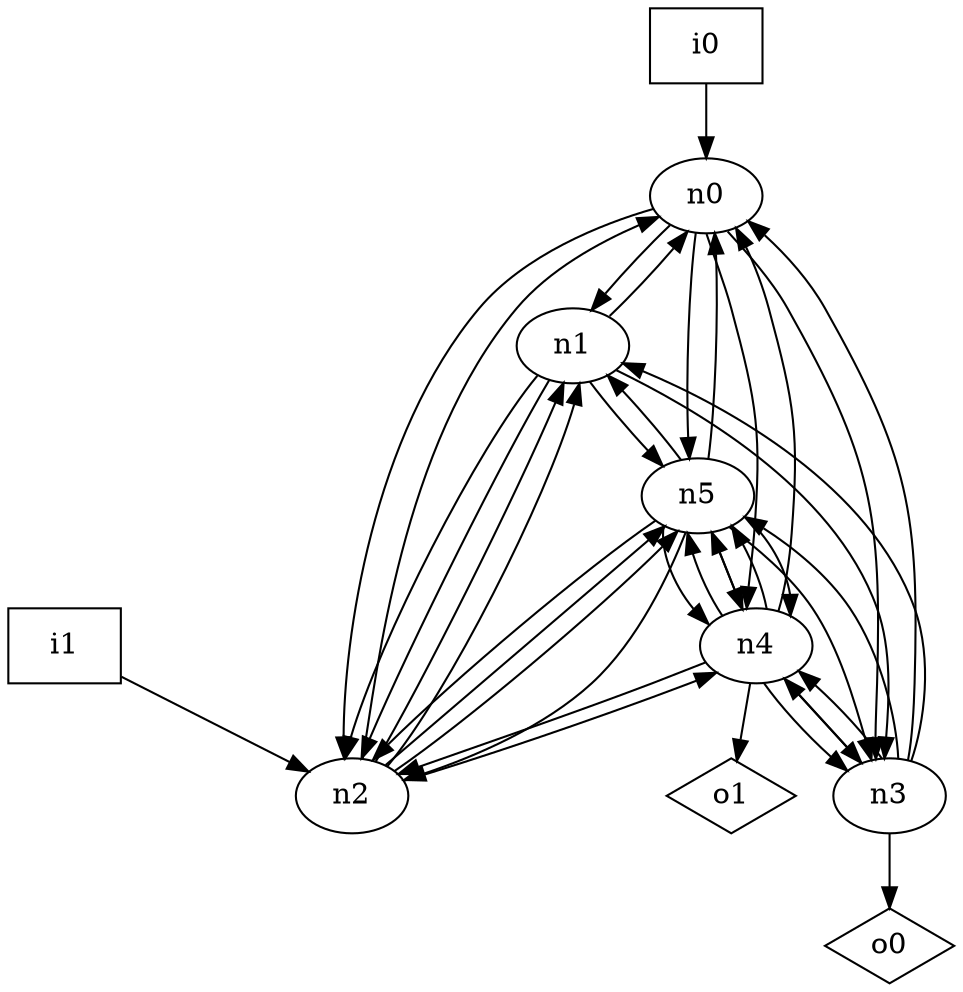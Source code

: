 digraph G {
n0 [label="n0"];
n1 [label="n1"];
n2 [label="n2"];
n3 [label="n3"];
n4 [label="n4"];
n5 [label="n5"];
n6 [label="i0",shape="box"];
n7 [label="i1",shape="box"];
n8 [label="o0",shape="diamond"];
n9 [label="o1",shape="diamond"];
n0 -> n1
n0 -> n2
n0 -> n3
n0 -> n4
n0 -> n5
n1 -> n0
n1 -> n2
n1 -> n2
n1 -> n3
n1 -> n5
n2 -> n0
n2 -> n1
n2 -> n1
n2 -> n4
n2 -> n5
n2 -> n5
n3 -> n0
n3 -> n1
n3 -> n4
n3 -> n4
n3 -> n5
n3 -> n8
n4 -> n0
n4 -> n2
n4 -> n3
n4 -> n3
n4 -> n5
n4 -> n5
n4 -> n5
n4 -> n9
n5 -> n0
n5 -> n1
n5 -> n2
n5 -> n2
n5 -> n3
n5 -> n4
n5 -> n4
n5 -> n4
n6 -> n0
n7 -> n2
}